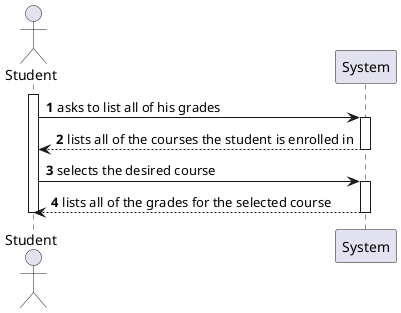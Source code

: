 @startuml US2005_SSD
autonumber

actor "Student" as S
participant "System" as SYS

activate S

S -> SYS : asks to list all of his grades
activate SYS
SYS --> S : lists all of the courses the student is enrolled in
deactivate SYS

S -> SYS : selects the desired course
activate SYS
SYS --> S : lists all of the grades for the selected course
deactivate SYS

deactivate S

@enduml
